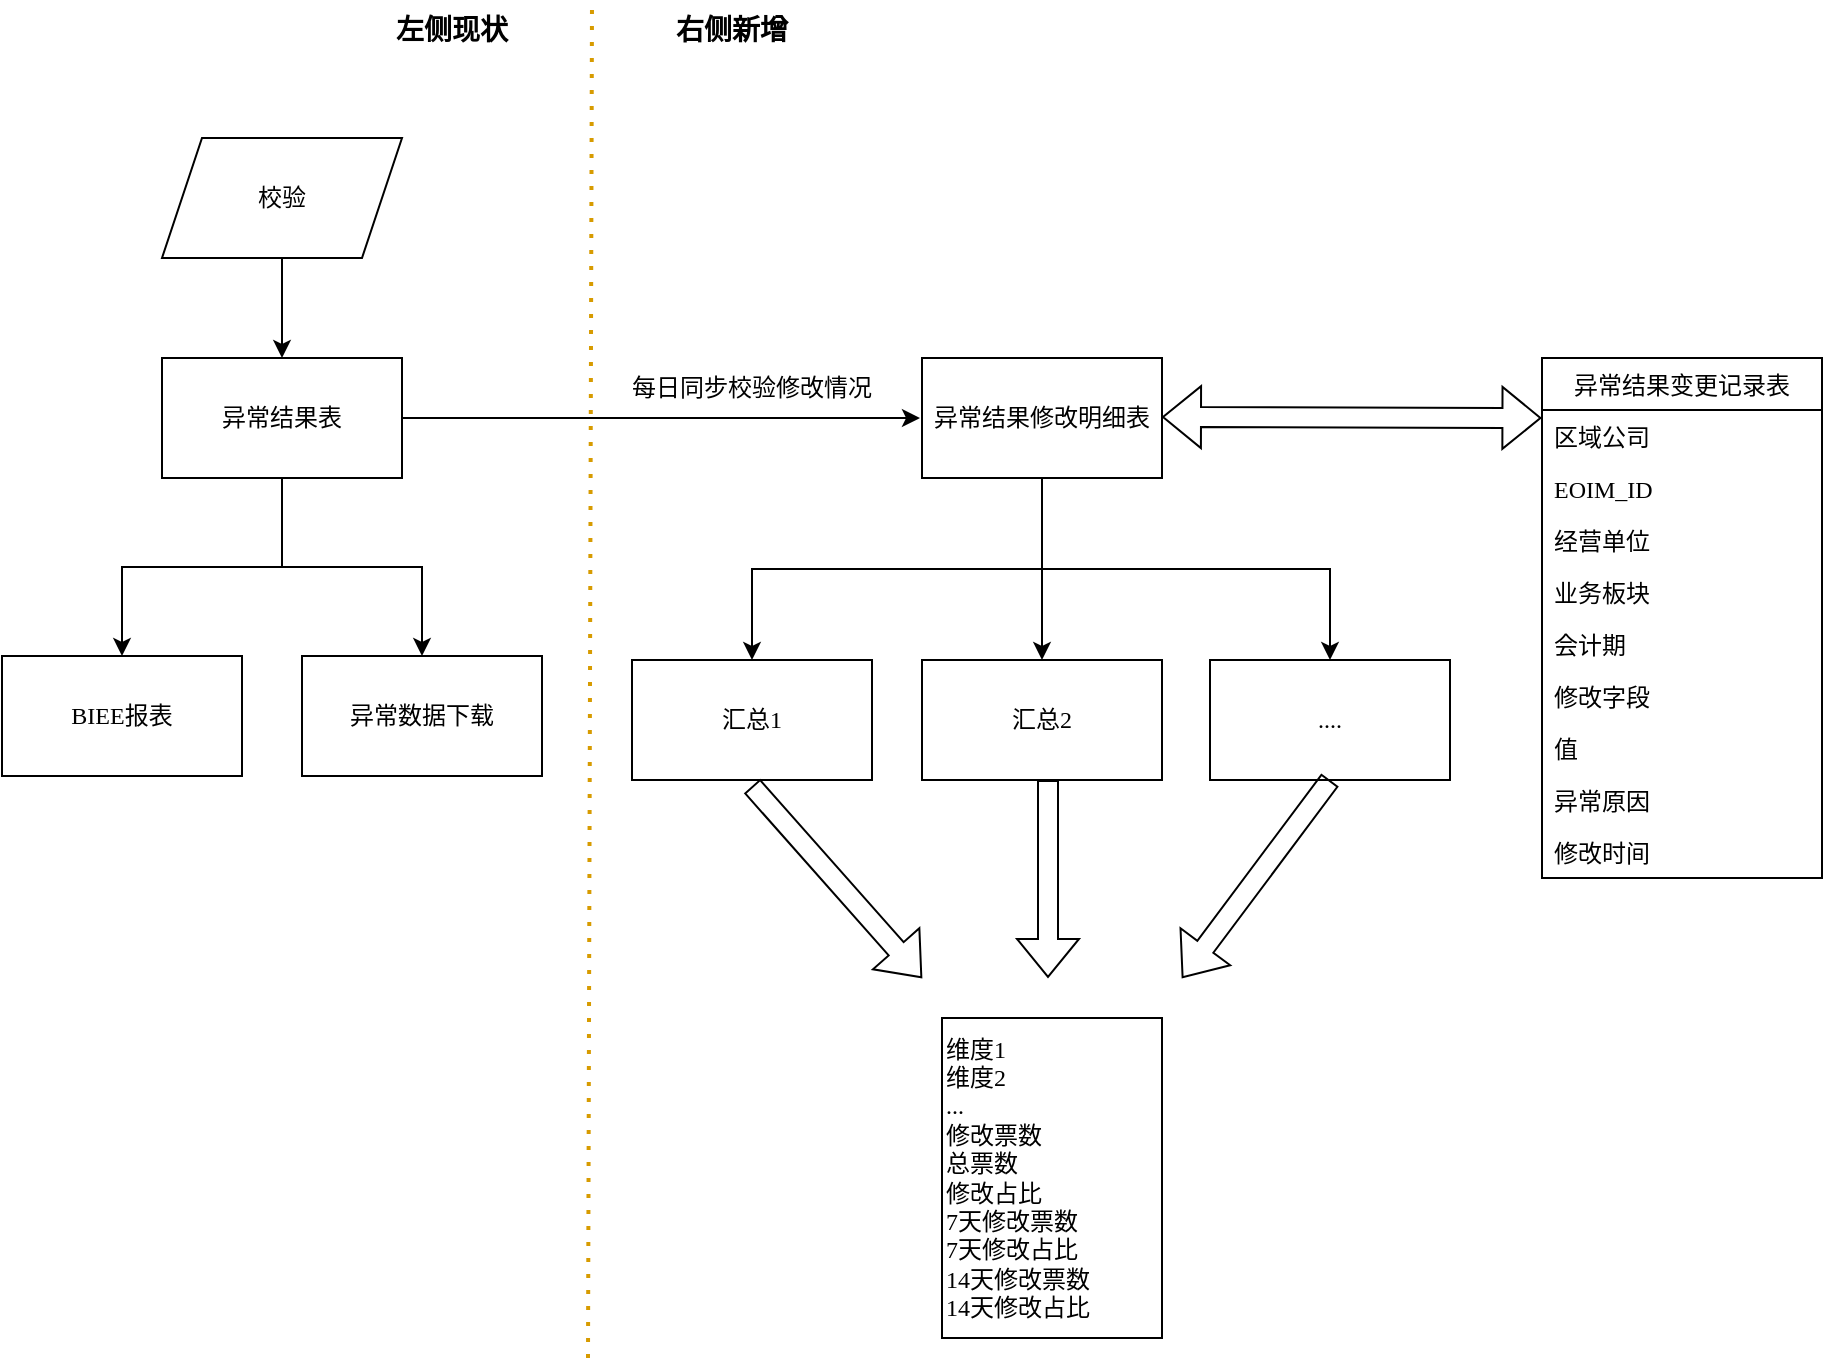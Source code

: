 <mxfile version="20.8.20" type="github">
  <diagram name="第 1 页" id="UoYrIwJ-5rhTd3CL1av9">
    <mxGraphModel dx="1436" dy="758" grid="1" gridSize="10" guides="1" tooltips="1" connect="1" arrows="1" fold="1" page="1" pageScale="1" pageWidth="1100" pageHeight="850" math="0" shadow="0">
      <root>
        <mxCell id="0" />
        <mxCell id="1" parent="0" />
        <mxCell id="h5xGX1jMDuWpBRr6_GED-9" style="edgeStyle=orthogonalEdgeStyle;rounded=0;orthogonalLoop=1;jettySize=auto;html=1;fontFamily=Georgia;" edge="1" parent="1" source="h5xGX1jMDuWpBRr6_GED-2" target="h5xGX1jMDuWpBRr6_GED-5">
          <mxGeometry relative="1" as="geometry" />
        </mxCell>
        <mxCell id="h5xGX1jMDuWpBRr6_GED-2" value="校验" style="shape=parallelogram;perimeter=parallelogramPerimeter;whiteSpace=wrap;html=1;fixedSize=1;fontFamily=Georgia;" vertex="1" parent="1">
          <mxGeometry x="130" y="108" width="120" height="60" as="geometry" />
        </mxCell>
        <mxCell id="h5xGX1jMDuWpBRr6_GED-10" style="edgeStyle=orthogonalEdgeStyle;rounded=0;orthogonalLoop=1;jettySize=auto;html=1;fontFamily=Georgia;" edge="1" parent="1" source="h5xGX1jMDuWpBRr6_GED-5" target="h5xGX1jMDuWpBRr6_GED-8">
          <mxGeometry relative="1" as="geometry" />
        </mxCell>
        <mxCell id="h5xGX1jMDuWpBRr6_GED-11" style="edgeStyle=orthogonalEdgeStyle;rounded=0;orthogonalLoop=1;jettySize=auto;html=1;entryX=0.5;entryY=0;entryDx=0;entryDy=0;fontFamily=Georgia;" edge="1" parent="1" source="h5xGX1jMDuWpBRr6_GED-5" target="h5xGX1jMDuWpBRr6_GED-7">
          <mxGeometry relative="1" as="geometry" />
        </mxCell>
        <mxCell id="h5xGX1jMDuWpBRr6_GED-12" style="edgeStyle=orthogonalEdgeStyle;rounded=0;orthogonalLoop=1;jettySize=auto;html=1;fontFamily=Georgia;" edge="1" parent="1" source="h5xGX1jMDuWpBRr6_GED-5">
          <mxGeometry relative="1" as="geometry">
            <mxPoint x="509" y="248" as="targetPoint" />
          </mxGeometry>
        </mxCell>
        <mxCell id="h5xGX1jMDuWpBRr6_GED-5" value="异常结果表" style="rounded=0;whiteSpace=wrap;html=1;fontFamily=Georgia;" vertex="1" parent="1">
          <mxGeometry x="130" y="218" width="120" height="60" as="geometry" />
        </mxCell>
        <mxCell id="h5xGX1jMDuWpBRr6_GED-7" value="异常数据下载" style="rounded=0;whiteSpace=wrap;html=1;fontFamily=Georgia;" vertex="1" parent="1">
          <mxGeometry x="200" y="367" width="120" height="60" as="geometry" />
        </mxCell>
        <mxCell id="h5xGX1jMDuWpBRr6_GED-8" value="BIEE报表" style="rounded=0;whiteSpace=wrap;html=1;fontFamily=Georgia;" vertex="1" parent="1">
          <mxGeometry x="50" y="367" width="120" height="60" as="geometry" />
        </mxCell>
        <mxCell id="h5xGX1jMDuWpBRr6_GED-13" value="每日同步校验修改情况" style="text;html=1;strokeColor=none;fillColor=none;align=center;verticalAlign=middle;whiteSpace=wrap;rounded=0;fontFamily=Georgia;" vertex="1" parent="1">
          <mxGeometry x="330" y="218" width="190" height="30" as="geometry" />
        </mxCell>
        <mxCell id="h5xGX1jMDuWpBRr6_GED-21" value="" style="shape=flexArrow;endArrow=classic;startArrow=classic;html=1;rounded=0;entryX=-0.002;entryY=0.154;entryDx=0;entryDy=0;entryPerimeter=0;fontFamily=Georgia;" edge="1" parent="1" target="h5xGX1jMDuWpBRr6_GED-51">
          <mxGeometry width="100" height="100" relative="1" as="geometry">
            <mxPoint x="630" y="247.5" as="sourcePoint" />
            <mxPoint x="800" y="248" as="targetPoint" />
          </mxGeometry>
        </mxCell>
        <mxCell id="h5xGX1jMDuWpBRr6_GED-33" style="edgeStyle=orthogonalEdgeStyle;rounded=0;orthogonalLoop=1;jettySize=auto;html=1;exitX=0.5;exitY=1;exitDx=0;exitDy=0;fontFamily=Georgia;" edge="1" parent="1" source="h5xGX1jMDuWpBRr6_GED-23" target="h5xGX1jMDuWpBRr6_GED-31">
          <mxGeometry relative="1" as="geometry" />
        </mxCell>
        <mxCell id="h5xGX1jMDuWpBRr6_GED-36" style="edgeStyle=orthogonalEdgeStyle;rounded=0;orthogonalLoop=1;jettySize=auto;html=1;exitX=0.5;exitY=1;exitDx=0;exitDy=0;fontFamily=Georgia;" edge="1" parent="1" source="h5xGX1jMDuWpBRr6_GED-23" target="h5xGX1jMDuWpBRr6_GED-30">
          <mxGeometry relative="1" as="geometry" />
        </mxCell>
        <mxCell id="h5xGX1jMDuWpBRr6_GED-54" style="edgeStyle=orthogonalEdgeStyle;rounded=0;orthogonalLoop=1;jettySize=auto;html=1;exitX=0.5;exitY=1;exitDx=0;exitDy=0;entryX=0.5;entryY=0;entryDx=0;entryDy=0;fontFamily=Georgia;" edge="1" parent="1" source="h5xGX1jMDuWpBRr6_GED-23" target="h5xGX1jMDuWpBRr6_GED-32">
          <mxGeometry relative="1" as="geometry" />
        </mxCell>
        <mxCell id="h5xGX1jMDuWpBRr6_GED-23" value="异常结果修改明细表" style="rounded=0;whiteSpace=wrap;html=1;fontFamily=Georgia;" vertex="1" parent="1">
          <mxGeometry x="510" y="218" width="120" height="60" as="geometry" />
        </mxCell>
        <mxCell id="h5xGX1jMDuWpBRr6_GED-27" value="维度1&lt;br&gt;维度2&lt;br&gt;...&lt;br&gt;修改票数&lt;br&gt;总票数&lt;br&gt;修改占比&lt;br&gt;7天修改票数&lt;br&gt;7天修改占比&lt;br&gt;14天修改票数&lt;br&gt;14天修改占比" style="rounded=0;whiteSpace=wrap;html=1;align=left;fontFamily=Georgia;" vertex="1" parent="1">
          <mxGeometry x="520" y="548" width="110" height="160" as="geometry" />
        </mxCell>
        <mxCell id="h5xGX1jMDuWpBRr6_GED-30" value="汇总1" style="rounded=0;whiteSpace=wrap;html=1;fontFamily=Georgia;" vertex="1" parent="1">
          <mxGeometry x="365" y="369" width="120" height="60" as="geometry" />
        </mxCell>
        <mxCell id="h5xGX1jMDuWpBRr6_GED-31" value="汇总2" style="rounded=0;whiteSpace=wrap;html=1;fontFamily=Georgia;" vertex="1" parent="1">
          <mxGeometry x="510" y="369" width="120" height="60" as="geometry" />
        </mxCell>
        <mxCell id="h5xGX1jMDuWpBRr6_GED-32" value="...." style="rounded=0;whiteSpace=wrap;html=1;fontFamily=Georgia;" vertex="1" parent="1">
          <mxGeometry x="654" y="369" width="120" height="60" as="geometry" />
        </mxCell>
        <mxCell id="h5xGX1jMDuWpBRr6_GED-41" value="异常结果变更记录表" style="swimlane;fontStyle=0;childLayout=stackLayout;horizontal=1;startSize=26;fillColor=none;horizontalStack=0;resizeParent=1;resizeParentMax=0;resizeLast=0;collapsible=1;marginBottom=0;fontFamily=Georgia;" vertex="1" parent="1">
          <mxGeometry x="820" y="218" width="140" height="260" as="geometry" />
        </mxCell>
        <mxCell id="h5xGX1jMDuWpBRr6_GED-51" value="区域公司" style="text;strokeColor=none;fillColor=none;align=left;verticalAlign=top;spacingLeft=4;spacingRight=4;overflow=hidden;rotatable=0;points=[[0,0.5],[1,0.5]];portConstraint=eastwest;fontFamily=Georgia;" vertex="1" parent="h5xGX1jMDuWpBRr6_GED-41">
          <mxGeometry y="26" width="140" height="26" as="geometry" />
        </mxCell>
        <mxCell id="h5xGX1jMDuWpBRr6_GED-42" value="EOIM_ID" style="text;strokeColor=none;fillColor=none;align=left;verticalAlign=top;spacingLeft=4;spacingRight=4;overflow=hidden;rotatable=0;points=[[0,0.5],[1,0.5]];portConstraint=eastwest;fontFamily=Georgia;" vertex="1" parent="h5xGX1jMDuWpBRr6_GED-41">
          <mxGeometry y="52" width="140" height="26" as="geometry" />
        </mxCell>
        <mxCell id="h5xGX1jMDuWpBRr6_GED-43" value="经营单位" style="text;strokeColor=none;fillColor=none;align=left;verticalAlign=top;spacingLeft=4;spacingRight=4;overflow=hidden;rotatable=0;points=[[0,0.5],[1,0.5]];portConstraint=eastwest;fontFamily=Georgia;" vertex="1" parent="h5xGX1jMDuWpBRr6_GED-41">
          <mxGeometry y="78" width="140" height="26" as="geometry" />
        </mxCell>
        <mxCell id="h5xGX1jMDuWpBRr6_GED-44" value="业务板块" style="text;strokeColor=none;fillColor=none;align=left;verticalAlign=top;spacingLeft=4;spacingRight=4;overflow=hidden;rotatable=0;points=[[0,0.5],[1,0.5]];portConstraint=eastwest;fontFamily=Georgia;" vertex="1" parent="h5xGX1jMDuWpBRr6_GED-41">
          <mxGeometry y="104" width="140" height="26" as="geometry" />
        </mxCell>
        <mxCell id="h5xGX1jMDuWpBRr6_GED-45" value="会计期" style="text;strokeColor=none;fillColor=none;align=left;verticalAlign=top;spacingLeft=4;spacingRight=4;overflow=hidden;rotatable=0;points=[[0,0.5],[1,0.5]];portConstraint=eastwest;fontFamily=Georgia;" vertex="1" parent="h5xGX1jMDuWpBRr6_GED-41">
          <mxGeometry y="130" width="140" height="26" as="geometry" />
        </mxCell>
        <mxCell id="h5xGX1jMDuWpBRr6_GED-46" value="修改字段" style="text;strokeColor=none;fillColor=none;align=left;verticalAlign=top;spacingLeft=4;spacingRight=4;overflow=hidden;rotatable=0;points=[[0,0.5],[1,0.5]];portConstraint=eastwest;fontFamily=Georgia;" vertex="1" parent="h5xGX1jMDuWpBRr6_GED-41">
          <mxGeometry y="156" width="140" height="26" as="geometry" />
        </mxCell>
        <mxCell id="h5xGX1jMDuWpBRr6_GED-47" value="值" style="text;strokeColor=none;fillColor=none;align=left;verticalAlign=top;spacingLeft=4;spacingRight=4;overflow=hidden;rotatable=0;points=[[0,0.5],[1,0.5]];portConstraint=eastwest;fontFamily=Georgia;" vertex="1" parent="h5xGX1jMDuWpBRr6_GED-41">
          <mxGeometry y="182" width="140" height="26" as="geometry" />
        </mxCell>
        <mxCell id="h5xGX1jMDuWpBRr6_GED-52" value="异常原因" style="text;strokeColor=none;fillColor=none;align=left;verticalAlign=top;spacingLeft=4;spacingRight=4;overflow=hidden;rotatable=0;points=[[0,0.5],[1,0.5]];portConstraint=eastwest;fontFamily=Georgia;" vertex="1" parent="h5xGX1jMDuWpBRr6_GED-41">
          <mxGeometry y="208" width="140" height="26" as="geometry" />
        </mxCell>
        <mxCell id="h5xGX1jMDuWpBRr6_GED-48" value="修改时间" style="text;strokeColor=none;fillColor=none;align=left;verticalAlign=top;spacingLeft=4;spacingRight=4;overflow=hidden;rotatable=0;points=[[0,0.5],[1,0.5]];portConstraint=eastwest;fontFamily=Georgia;" vertex="1" parent="h5xGX1jMDuWpBRr6_GED-41">
          <mxGeometry y="234" width="140" height="26" as="geometry" />
        </mxCell>
        <mxCell id="h5xGX1jMDuWpBRr6_GED-55" value="" style="shape=flexArrow;endArrow=classic;html=1;rounded=0;fontFamily=Georgia;" edge="1" parent="1">
          <mxGeometry width="50" height="50" relative="1" as="geometry">
            <mxPoint x="425" y="432" as="sourcePoint" />
            <mxPoint x="510" y="528" as="targetPoint" />
          </mxGeometry>
        </mxCell>
        <mxCell id="h5xGX1jMDuWpBRr6_GED-56" value="" style="shape=flexArrow;endArrow=classic;html=1;rounded=0;fontFamily=Georgia;" edge="1" parent="1">
          <mxGeometry width="50" height="50" relative="1" as="geometry">
            <mxPoint x="573" y="429" as="sourcePoint" />
            <mxPoint x="573" y="528" as="targetPoint" />
          </mxGeometry>
        </mxCell>
        <mxCell id="h5xGX1jMDuWpBRr6_GED-57" value="" style="shape=flexArrow;endArrow=classic;html=1;rounded=0;fontFamily=Georgia;" edge="1" parent="1">
          <mxGeometry width="50" height="50" relative="1" as="geometry">
            <mxPoint x="714" y="429" as="sourcePoint" />
            <mxPoint x="640" y="528" as="targetPoint" />
          </mxGeometry>
        </mxCell>
        <mxCell id="h5xGX1jMDuWpBRr6_GED-58" value="" style="endArrow=none;dashed=1;html=1;dashPattern=1 3;strokeWidth=2;rounded=0;fillColor=#ffe6cc;strokeColor=#d79b00;fontFamily=Georgia;entryX=0.5;entryY=0;entryDx=0;entryDy=0;" edge="1" parent="1" target="h5xGX1jMDuWpBRr6_GED-60">
          <mxGeometry width="50" height="50" relative="1" as="geometry">
            <mxPoint x="343" y="718" as="sourcePoint" />
            <mxPoint x="340" y="110" as="targetPoint" />
          </mxGeometry>
        </mxCell>
        <mxCell id="h5xGX1jMDuWpBRr6_GED-60" value="左侧现状&amp;nbsp; &amp;nbsp; &amp;nbsp; &amp;nbsp; &amp;nbsp; &amp;nbsp; &amp;nbsp; &amp;nbsp; &amp;nbsp; &amp;nbsp; &amp;nbsp; &amp;nbsp; 右侧新增" style="text;html=1;strokeColor=none;fillColor=none;align=center;verticalAlign=middle;whiteSpace=wrap;rounded=0;fontFamily=Georgia;fontStyle=1;fontSize=14;" vertex="1" parent="1">
          <mxGeometry x="220" y="40" width="250" height="30" as="geometry" />
        </mxCell>
      </root>
    </mxGraphModel>
  </diagram>
</mxfile>

